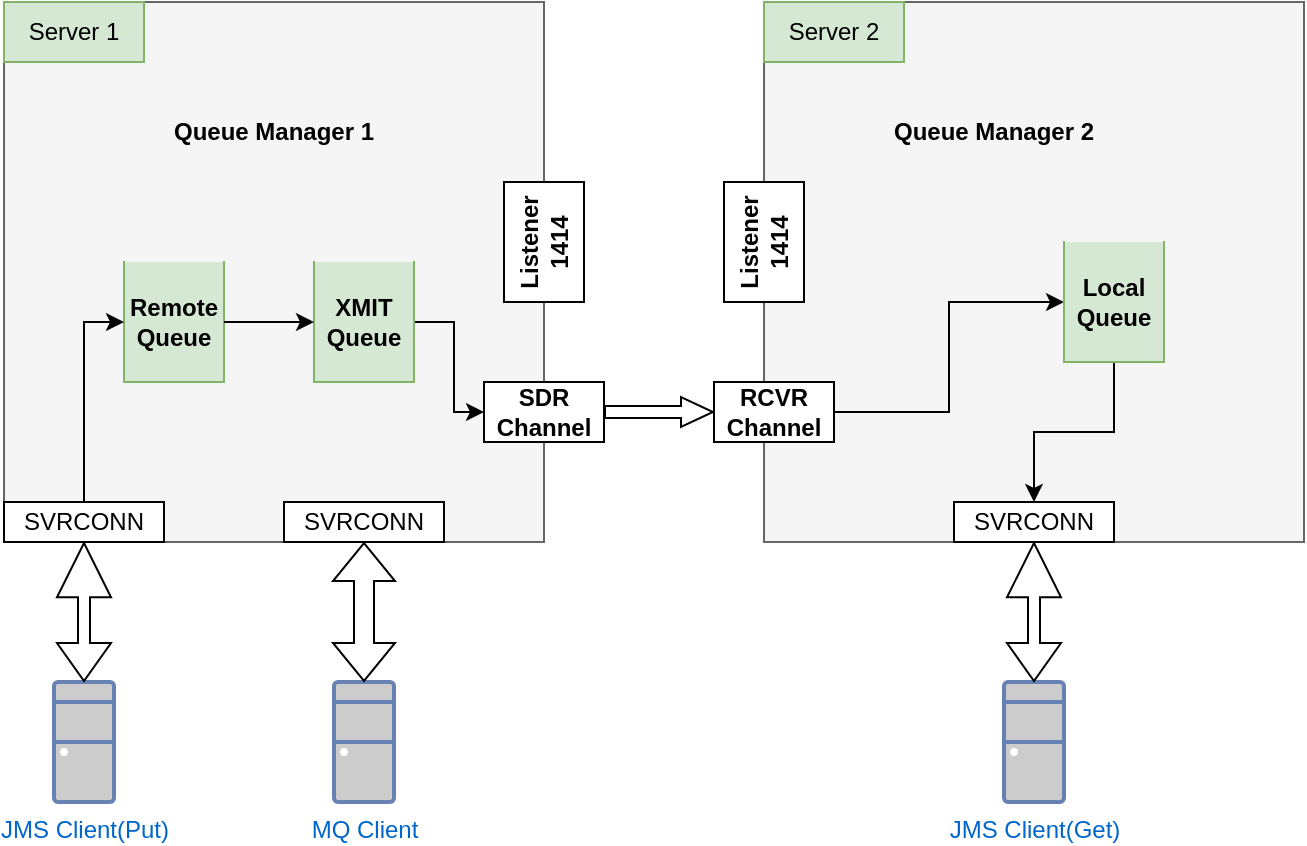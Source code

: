 <mxfile version="20.8.16" type="device"><diagram name="Page-1" id="UIgLJ5rPYjG0AMQ9YCFu"><mxGraphModel dx="880" dy="483" grid="1" gridSize="10" guides="1" tooltips="1" connect="1" arrows="1" fold="1" page="1" pageScale="1" pageWidth="850" pageHeight="1100" math="0" shadow="0"><root><mxCell id="0"/><mxCell id="1" parent="0"/><mxCell id="hlhOUrXPTpQLYSjNGOxW-2" value="MQ Client" style="fontColor=#0066CC;verticalAlign=top;verticalLabelPosition=bottom;labelPosition=center;align=center;html=1;outlineConnect=0;fillColor=#CCCCCC;strokeColor=#6881B3;gradientColor=none;gradientDirection=north;strokeWidth=2;shape=mxgraph.networks.desktop_pc;" vertex="1" parent="1"><mxGeometry x="235" y="440" width="30" height="60" as="geometry"/></mxCell><mxCell id="hlhOUrXPTpQLYSjNGOxW-3" value="" style="rounded=0;whiteSpace=wrap;html=1;fillColor=#f5f5f5;fontColor=#333333;strokeColor=#666666;" vertex="1" parent="1"><mxGeometry x="70" y="100" width="270" height="270" as="geometry"/></mxCell><mxCell id="hlhOUrXPTpQLYSjNGOxW-4" value="JMS Client(Put)" style="fontColor=#0066CC;verticalAlign=top;verticalLabelPosition=bottom;labelPosition=center;align=center;html=1;outlineConnect=0;fillColor=#CCCCCC;strokeColor=#6881B3;gradientColor=none;gradientDirection=north;strokeWidth=2;shape=mxgraph.networks.desktop_pc;" vertex="1" parent="1"><mxGeometry x="95" y="440" width="30" height="60" as="geometry"/></mxCell><mxCell id="hlhOUrXPTpQLYSjNGOxW-6" value="SVRCONN" style="rounded=0;whiteSpace=wrap;html=1;" vertex="1" parent="1"><mxGeometry x="70" y="350" width="80" height="20" as="geometry"/></mxCell><mxCell id="hlhOUrXPTpQLYSjNGOxW-8" value="SVRCONN" style="rounded=0;whiteSpace=wrap;html=1;" vertex="1" parent="1"><mxGeometry x="210" y="350" width="80" height="20" as="geometry"/></mxCell><mxCell id="hlhOUrXPTpQLYSjNGOxW-12" value="" style="shape=flexArrow;endArrow=classic;startArrow=classic;html=1;rounded=0;exitX=0.5;exitY=0;exitDx=0;exitDy=0;exitPerimeter=0;entryX=0.5;entryY=1;entryDx=0;entryDy=0;" edge="1" parent="1" source="hlhOUrXPTpQLYSjNGOxW-2" target="hlhOUrXPTpQLYSjNGOxW-8"><mxGeometry width="100" height="100" relative="1" as="geometry"><mxPoint x="140" y="440" as="sourcePoint"/><mxPoint x="390" y="200" as="targetPoint"/></mxGeometry></mxCell><mxCell id="hlhOUrXPTpQLYSjNGOxW-13" value="" style="shape=flexArrow;endArrow=classic;startArrow=classic;html=1;rounded=0;entryX=0.5;entryY=1;entryDx=0;entryDy=0;width=6;endSize=8.7;" edge="1" parent="1" source="hlhOUrXPTpQLYSjNGOxW-4" target="hlhOUrXPTpQLYSjNGOxW-6"><mxGeometry width="100" height="100" relative="1" as="geometry"><mxPoint x="155" y="470" as="sourcePoint"/><mxPoint x="155" y="380" as="targetPoint"/></mxGeometry></mxCell><mxCell id="hlhOUrXPTpQLYSjNGOxW-15" value="Remote&lt;br&gt;Queue" style="shape=partialRectangle;whiteSpace=wrap;html=1;bottom=1;right=1;left=1;top=0;fillColor=#d5e8d4;routingCenterX=-0.5;strokeColor=#82b366;fontStyle=1" vertex="1" parent="1"><mxGeometry x="130" y="230" width="50" height="60" as="geometry"/></mxCell><mxCell id="hlhOUrXPTpQLYSjNGOxW-18" value="" style="endArrow=classic;html=1;rounded=0;exitX=0.5;exitY=0;exitDx=0;exitDy=0;entryX=0;entryY=0.5;entryDx=0;entryDy=0;elbow=vertical;edgeStyle=orthogonalEdgeStyle;" edge="1" parent="1" source="hlhOUrXPTpQLYSjNGOxW-6" target="hlhOUrXPTpQLYSjNGOxW-15"><mxGeometry width="50" height="50" relative="1" as="geometry"><mxPoint x="320" y="340" as="sourcePoint"/><mxPoint x="370" y="290" as="targetPoint"/></mxGeometry></mxCell><mxCell id="hlhOUrXPTpQLYSjNGOxW-27" style="edgeStyle=orthogonalEdgeStyle;rounded=0;orthogonalLoop=1;jettySize=auto;html=1;exitX=1;exitY=0.5;exitDx=0;exitDy=0;elbow=vertical;" edge="1" parent="1" source="hlhOUrXPTpQLYSjNGOxW-20" target="hlhOUrXPTpQLYSjNGOxW-22"><mxGeometry relative="1" as="geometry"/></mxCell><mxCell id="hlhOUrXPTpQLYSjNGOxW-20" value="XMIT&lt;br&gt;Queue" style="shape=partialRectangle;whiteSpace=wrap;html=1;bottom=1;right=1;left=1;top=0;fillColor=#d5e8d4;routingCenterX=-0.5;strokeColor=#82b366;fontStyle=1" vertex="1" parent="1"><mxGeometry x="225" y="230" width="50" height="60" as="geometry"/></mxCell><mxCell id="hlhOUrXPTpQLYSjNGOxW-21" value="" style="rounded=0;whiteSpace=wrap;html=1;fillColor=#f5f5f5;fontColor=#333333;strokeColor=#666666;" vertex="1" parent="1"><mxGeometry x="450" y="100" width="270" height="270" as="geometry"/></mxCell><mxCell id="hlhOUrXPTpQLYSjNGOxW-22" value="SDR&lt;br&gt;Channel" style="rounded=0;whiteSpace=wrap;html=1;fontStyle=1" vertex="1" parent="1"><mxGeometry x="310" y="290" width="60" height="30" as="geometry"/></mxCell><mxCell id="hlhOUrXPTpQLYSjNGOxW-29" style="edgeStyle=orthogonalEdgeStyle;rounded=0;orthogonalLoop=1;jettySize=auto;html=1;entryX=0;entryY=0.5;entryDx=0;entryDy=0;elbow=vertical;" edge="1" parent="1" source="hlhOUrXPTpQLYSjNGOxW-23" target="hlhOUrXPTpQLYSjNGOxW-28"><mxGeometry relative="1" as="geometry"/></mxCell><mxCell id="hlhOUrXPTpQLYSjNGOxW-23" value="RCVR&lt;br&gt;Channel" style="rounded=0;whiteSpace=wrap;html=1;fontStyle=1" vertex="1" parent="1"><mxGeometry x="425" y="290" width="60" height="30" as="geometry"/></mxCell><mxCell id="hlhOUrXPTpQLYSjNGOxW-24" value="" style="shape=flexArrow;endArrow=classic;startArrow=none;html=1;rounded=0;elbow=vertical;exitX=1;exitY=0.5;exitDx=0;exitDy=0;entryX=0;entryY=0.5;entryDx=0;entryDy=0;width=6;endSize=5;startWidth=8;startSize=5;endWidth=8;startFill=0;" edge="1" parent="1" source="hlhOUrXPTpQLYSjNGOxW-22" target="hlhOUrXPTpQLYSjNGOxW-23"><mxGeometry width="100" height="100" relative="1" as="geometry"><mxPoint x="300" y="360" as="sourcePoint"/><mxPoint x="400" y="260" as="targetPoint"/></mxGeometry></mxCell><mxCell id="hlhOUrXPTpQLYSjNGOxW-25" value="" style="endArrow=classic;html=1;rounded=0;elbow=vertical;exitX=1;exitY=0.5;exitDx=0;exitDy=0;" edge="1" parent="1" source="hlhOUrXPTpQLYSjNGOxW-15" target="hlhOUrXPTpQLYSjNGOxW-20"><mxGeometry width="50" height="50" relative="1" as="geometry"><mxPoint x="320" y="340" as="sourcePoint"/><mxPoint x="370" y="290" as="targetPoint"/></mxGeometry></mxCell><mxCell id="hlhOUrXPTpQLYSjNGOxW-40" style="edgeStyle=orthogonalEdgeStyle;rounded=0;orthogonalLoop=1;jettySize=auto;html=1;startArrow=none;startFill=0;elbow=vertical;" edge="1" parent="1" source="hlhOUrXPTpQLYSjNGOxW-28" target="hlhOUrXPTpQLYSjNGOxW-37"><mxGeometry relative="1" as="geometry"/></mxCell><mxCell id="hlhOUrXPTpQLYSjNGOxW-28" value="Local&lt;br&gt;Queue" style="shape=partialRectangle;whiteSpace=wrap;html=1;bottom=1;right=1;left=1;top=0;fillColor=#d5e8d4;routingCenterX=-0.5;strokeColor=#82b366;fontStyle=1" vertex="1" parent="1"><mxGeometry x="600" y="220" width="50" height="60" as="geometry"/></mxCell><mxCell id="hlhOUrXPTpQLYSjNGOxW-30" value="Listener&lt;br&gt;1414" style="rounded=0;whiteSpace=wrap;html=1;fontStyle=1;horizontal=0;" vertex="1" parent="1"><mxGeometry x="320" y="190" width="40" height="60" as="geometry"/></mxCell><mxCell id="hlhOUrXPTpQLYSjNGOxW-31" value="Listener&lt;br&gt;1414" style="rounded=0;whiteSpace=wrap;html=1;fontStyle=1;horizontal=0;" vertex="1" parent="1"><mxGeometry x="430" y="190" width="40" height="60" as="geometry"/></mxCell><mxCell id="hlhOUrXPTpQLYSjNGOxW-33" value="Queue Manager 1" style="text;strokeColor=none;align=center;fillColor=none;html=1;verticalAlign=middle;whiteSpace=wrap;rounded=0;fontStyle=1" vertex="1" parent="1"><mxGeometry x="140" y="150" width="130" height="30" as="geometry"/></mxCell><mxCell id="hlhOUrXPTpQLYSjNGOxW-34" value="Server 1" style="rounded=0;whiteSpace=wrap;html=1;fillColor=#d5e8d4;strokeColor=#82b366;" vertex="1" parent="1"><mxGeometry x="70" y="100" width="70" height="30" as="geometry"/></mxCell><mxCell id="hlhOUrXPTpQLYSjNGOxW-35" value="Server 2" style="rounded=0;whiteSpace=wrap;html=1;fillColor=#d5e8d4;strokeColor=#82b366;" vertex="1" parent="1"><mxGeometry x="450" y="100" width="70" height="30" as="geometry"/></mxCell><mxCell id="hlhOUrXPTpQLYSjNGOxW-36" value="JMS Client(Get)" style="fontColor=#0066CC;verticalAlign=top;verticalLabelPosition=bottom;labelPosition=center;align=center;html=1;outlineConnect=0;fillColor=#CCCCCC;strokeColor=#6881B3;gradientColor=none;gradientDirection=north;strokeWidth=2;shape=mxgraph.networks.desktop_pc;" vertex="1" parent="1"><mxGeometry x="570" y="440" width="30" height="60" as="geometry"/></mxCell><mxCell id="hlhOUrXPTpQLYSjNGOxW-37" value="SVRCONN" style="rounded=0;whiteSpace=wrap;html=1;" vertex="1" parent="1"><mxGeometry x="545" y="350" width="80" height="20" as="geometry"/></mxCell><mxCell id="hlhOUrXPTpQLYSjNGOxW-38" value="" style="shape=flexArrow;endArrow=classic;startArrow=classic;html=1;rounded=0;width=6;endSize=8.7;entryX=0.5;entryY=1;entryDx=0;entryDy=0;" edge="1" parent="1" source="hlhOUrXPTpQLYSjNGOxW-36" target="hlhOUrXPTpQLYSjNGOxW-37"><mxGeometry width="100" height="100" relative="1" as="geometry"><mxPoint x="120" y="450" as="sourcePoint"/><mxPoint x="590" y="410" as="targetPoint"/></mxGeometry></mxCell><mxCell id="hlhOUrXPTpQLYSjNGOxW-41" value="Queue Manager 2" style="text;strokeColor=none;align=center;fillColor=none;html=1;verticalAlign=middle;whiteSpace=wrap;rounded=0;fontStyle=1" vertex="1" parent="1"><mxGeometry x="500" y="150" width="130" height="30" as="geometry"/></mxCell></root></mxGraphModel></diagram></mxfile>
